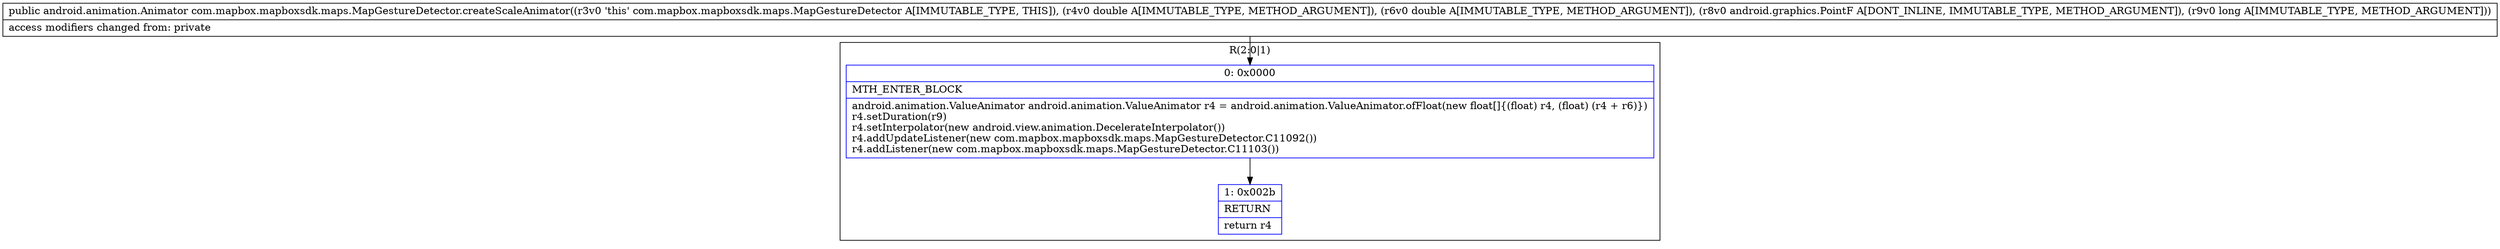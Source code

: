 digraph "CFG forcom.mapbox.mapboxsdk.maps.MapGestureDetector.createScaleAnimator(DDLandroid\/graphics\/PointF;J)Landroid\/animation\/Animator;" {
subgraph cluster_Region_434557076 {
label = "R(2:0|1)";
node [shape=record,color=blue];
Node_0 [shape=record,label="{0\:\ 0x0000|MTH_ENTER_BLOCK\l|android.animation.ValueAnimator android.animation.ValueAnimator r4 = android.animation.ValueAnimator.ofFloat(new float[]\{(float) r4, (float) (r4 + r6)\})\lr4.setDuration(r9)\lr4.setInterpolator(new android.view.animation.DecelerateInterpolator())\lr4.addUpdateListener(new com.mapbox.mapboxsdk.maps.MapGestureDetector.C11092())\lr4.addListener(new com.mapbox.mapboxsdk.maps.MapGestureDetector.C11103())\l}"];
Node_1 [shape=record,label="{1\:\ 0x002b|RETURN\l|return r4\l}"];
}
MethodNode[shape=record,label="{public android.animation.Animator com.mapbox.mapboxsdk.maps.MapGestureDetector.createScaleAnimator((r3v0 'this' com.mapbox.mapboxsdk.maps.MapGestureDetector A[IMMUTABLE_TYPE, THIS]), (r4v0 double A[IMMUTABLE_TYPE, METHOD_ARGUMENT]), (r6v0 double A[IMMUTABLE_TYPE, METHOD_ARGUMENT]), (r8v0 android.graphics.PointF A[DONT_INLINE, IMMUTABLE_TYPE, METHOD_ARGUMENT]), (r9v0 long A[IMMUTABLE_TYPE, METHOD_ARGUMENT]))  | access modifiers changed from: private\l}"];
MethodNode -> Node_0;
Node_0 -> Node_1;
}

